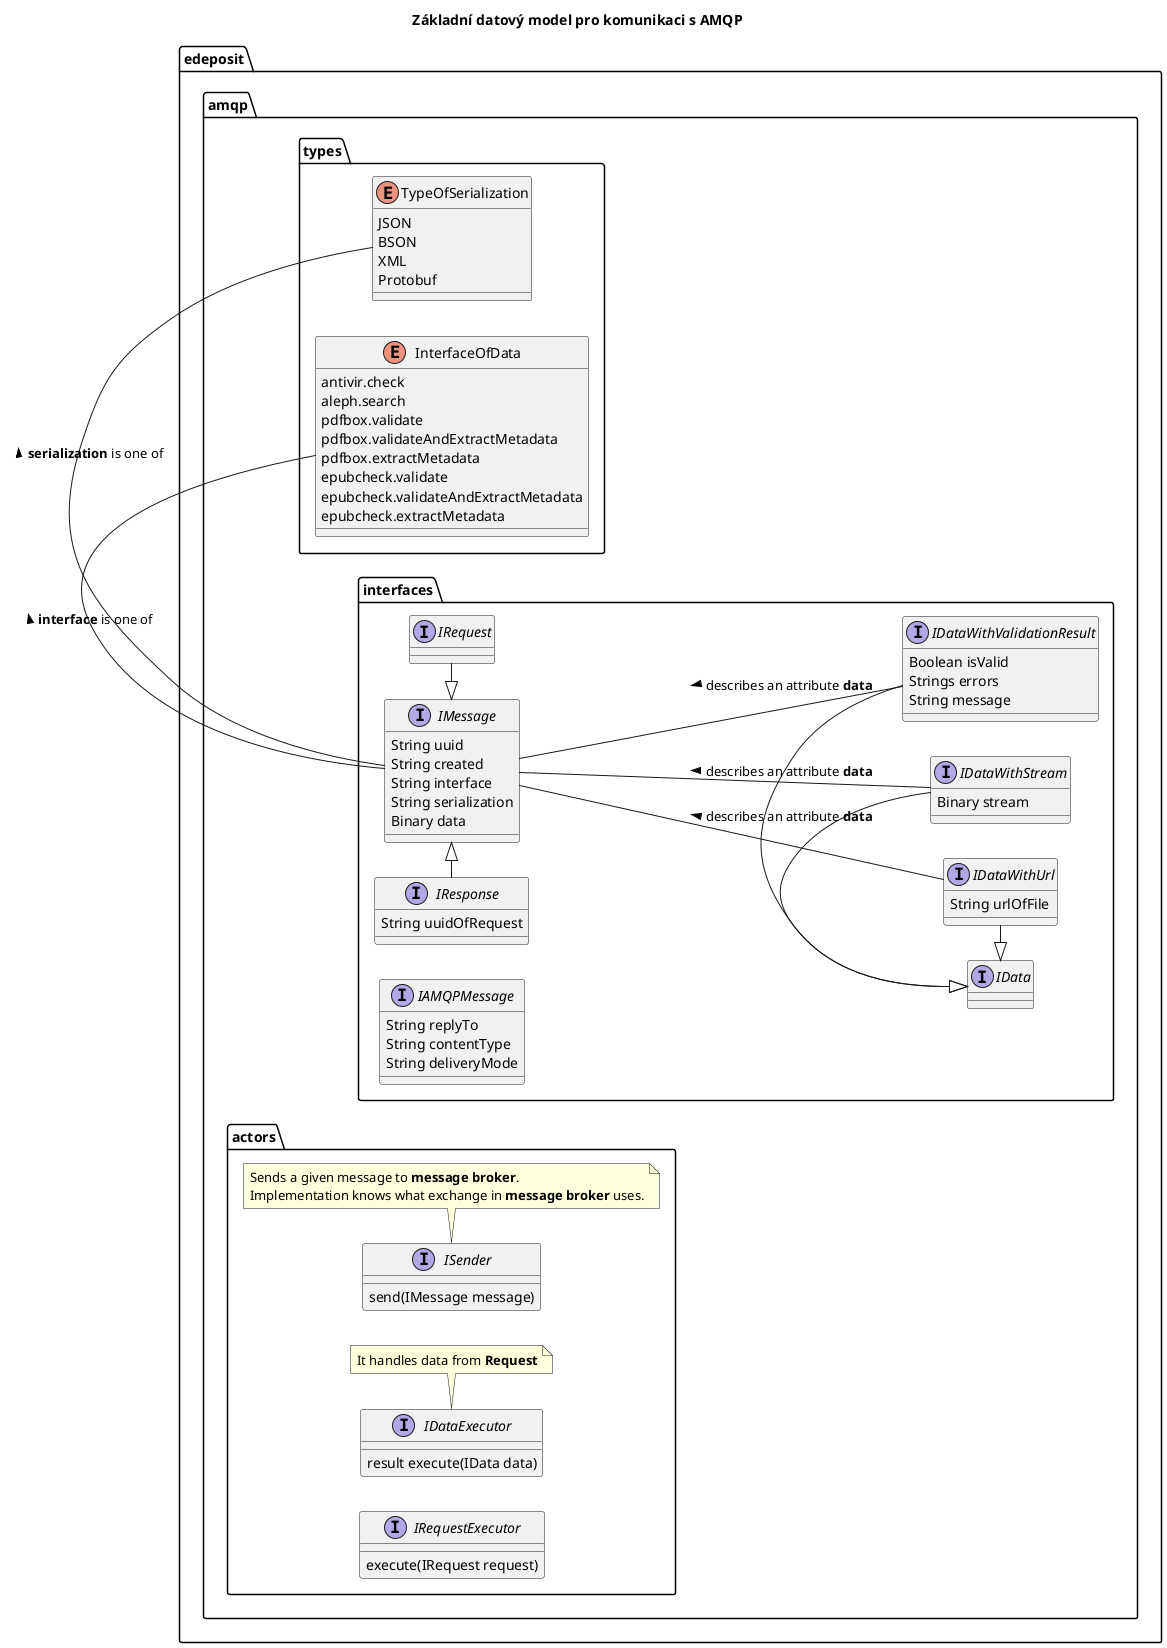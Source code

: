 @startuml
skinparam componentStyle uml2
left to right direction
title Základní datový model pro komunikaci s AMQP

package edeposit.amqp.types {
enum TypeOfSerialization {
     JSON
     BSON
     XML
     Protobuf
}

enum InterfaceOfData {
     antivir.check
     aleph.search
     pdfbox.validate
     pdfbox.validateAndExtractMetadata
     pdfbox.extractMetadata
     epubcheck.validate
     epubcheck.validateAndExtractMetadata
     epubcheck.extractMetadata
}
}


package edeposit.amqp.interfaces {

interface IAMQPMessage {
          String replyTo
          String contentType
          String deliveryMode
}

Interface IMessage {
      String uuid
      String created
      String interface
      String serialization
      Binary data
}

interface IRequest {
}

interface IResponse {
      String uuidOfRequest
}

IMessage <|-right- IRequest
IMessage <|-left- IResponse
        
        interface IData {
        }       

        interface IDataWithUrl {
              String urlOfFile
        }

        interface IDataWithStream {
              Binary stream
        }

        interface IDataWithValidationResult {
                  Boolean isValid
                  Strings errors
                  String message
        }

        IData <|-right- IDataWithUrl
        IData <|-right- IDataWithStream
        IData <|-right- IDataWithValidationResult
}


IMessage -- IDataWithUrl : < describes an attribute <b>data</b>
IMessage -- IDataWithStream : < describes an attribute <b>data</b>
IMessage -left- TypeOfSerialization : <b>serialization</b> is one of >
IMessage -left- InterfaceOfData : <b>interface</b> is one of >

IMessage -- IDataWithValidationResult : < describes an attribute <b>data</b>

package edeposit.amqp.actors {
        interface ISender {
                send(IMessage message)                            
        }
        note bottom
        Sends a given message to <b>message broker</b>. 
        Implementation knows what exchange in <b>message broker</b> uses.
        end note
        
        interface IDataExecutor {
                  result execute(IData data)
        }
        note bottom
        It handles data from <b>Request</b>
        end note

        interface IRequestExecutor {
                  execute(IRequest request)                  
        }
}

@enduml
